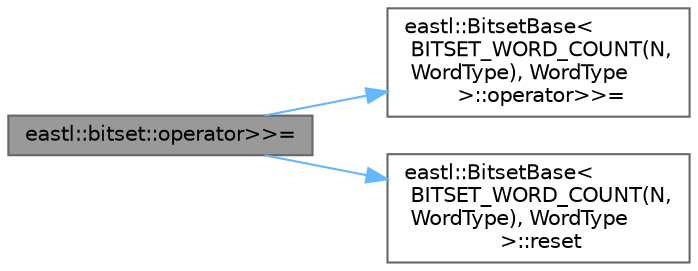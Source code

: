 digraph "eastl::bitset::operator&gt;&gt;="
{
 // LATEX_PDF_SIZE
  bgcolor="transparent";
  edge [fontname=Helvetica,fontsize=10,labelfontname=Helvetica,labelfontsize=10];
  node [fontname=Helvetica,fontsize=10,shape=box,height=0.2,width=0.4];
  rankdir="LR";
  Node1 [id="Node000001",label="eastl::bitset::operator\>\>=",height=0.2,width=0.4,color="gray40", fillcolor="grey60", style="filled", fontcolor="black",tooltip=" "];
  Node1 -> Node2 [id="edge3_Node000001_Node000002",color="steelblue1",style="solid",tooltip=" "];
  Node2 [id="Node000002",label="eastl::BitsetBase\<\l BITSET_WORD_COUNT(N,\l WordType), WordType\l \>::operator\>\>=",height=0.2,width=0.4,color="grey40", fillcolor="white", style="filled",URL="$structeastl_1_1_bitset_base.html#a1f3736f7ea8261cabd55fc2716e67afe",tooltip=" "];
  Node1 -> Node3 [id="edge4_Node000001_Node000003",color="steelblue1",style="solid",tooltip=" "];
  Node3 [id="Node000003",label="eastl::BitsetBase\<\l BITSET_WORD_COUNT(N,\l WordType), WordType\l \>::reset",height=0.2,width=0.4,color="grey40", fillcolor="white", style="filled",URL="$structeastl_1_1_bitset_base.html#a86c21a7297fa9d7fa3015370bb2608c9",tooltip=" "];
}
